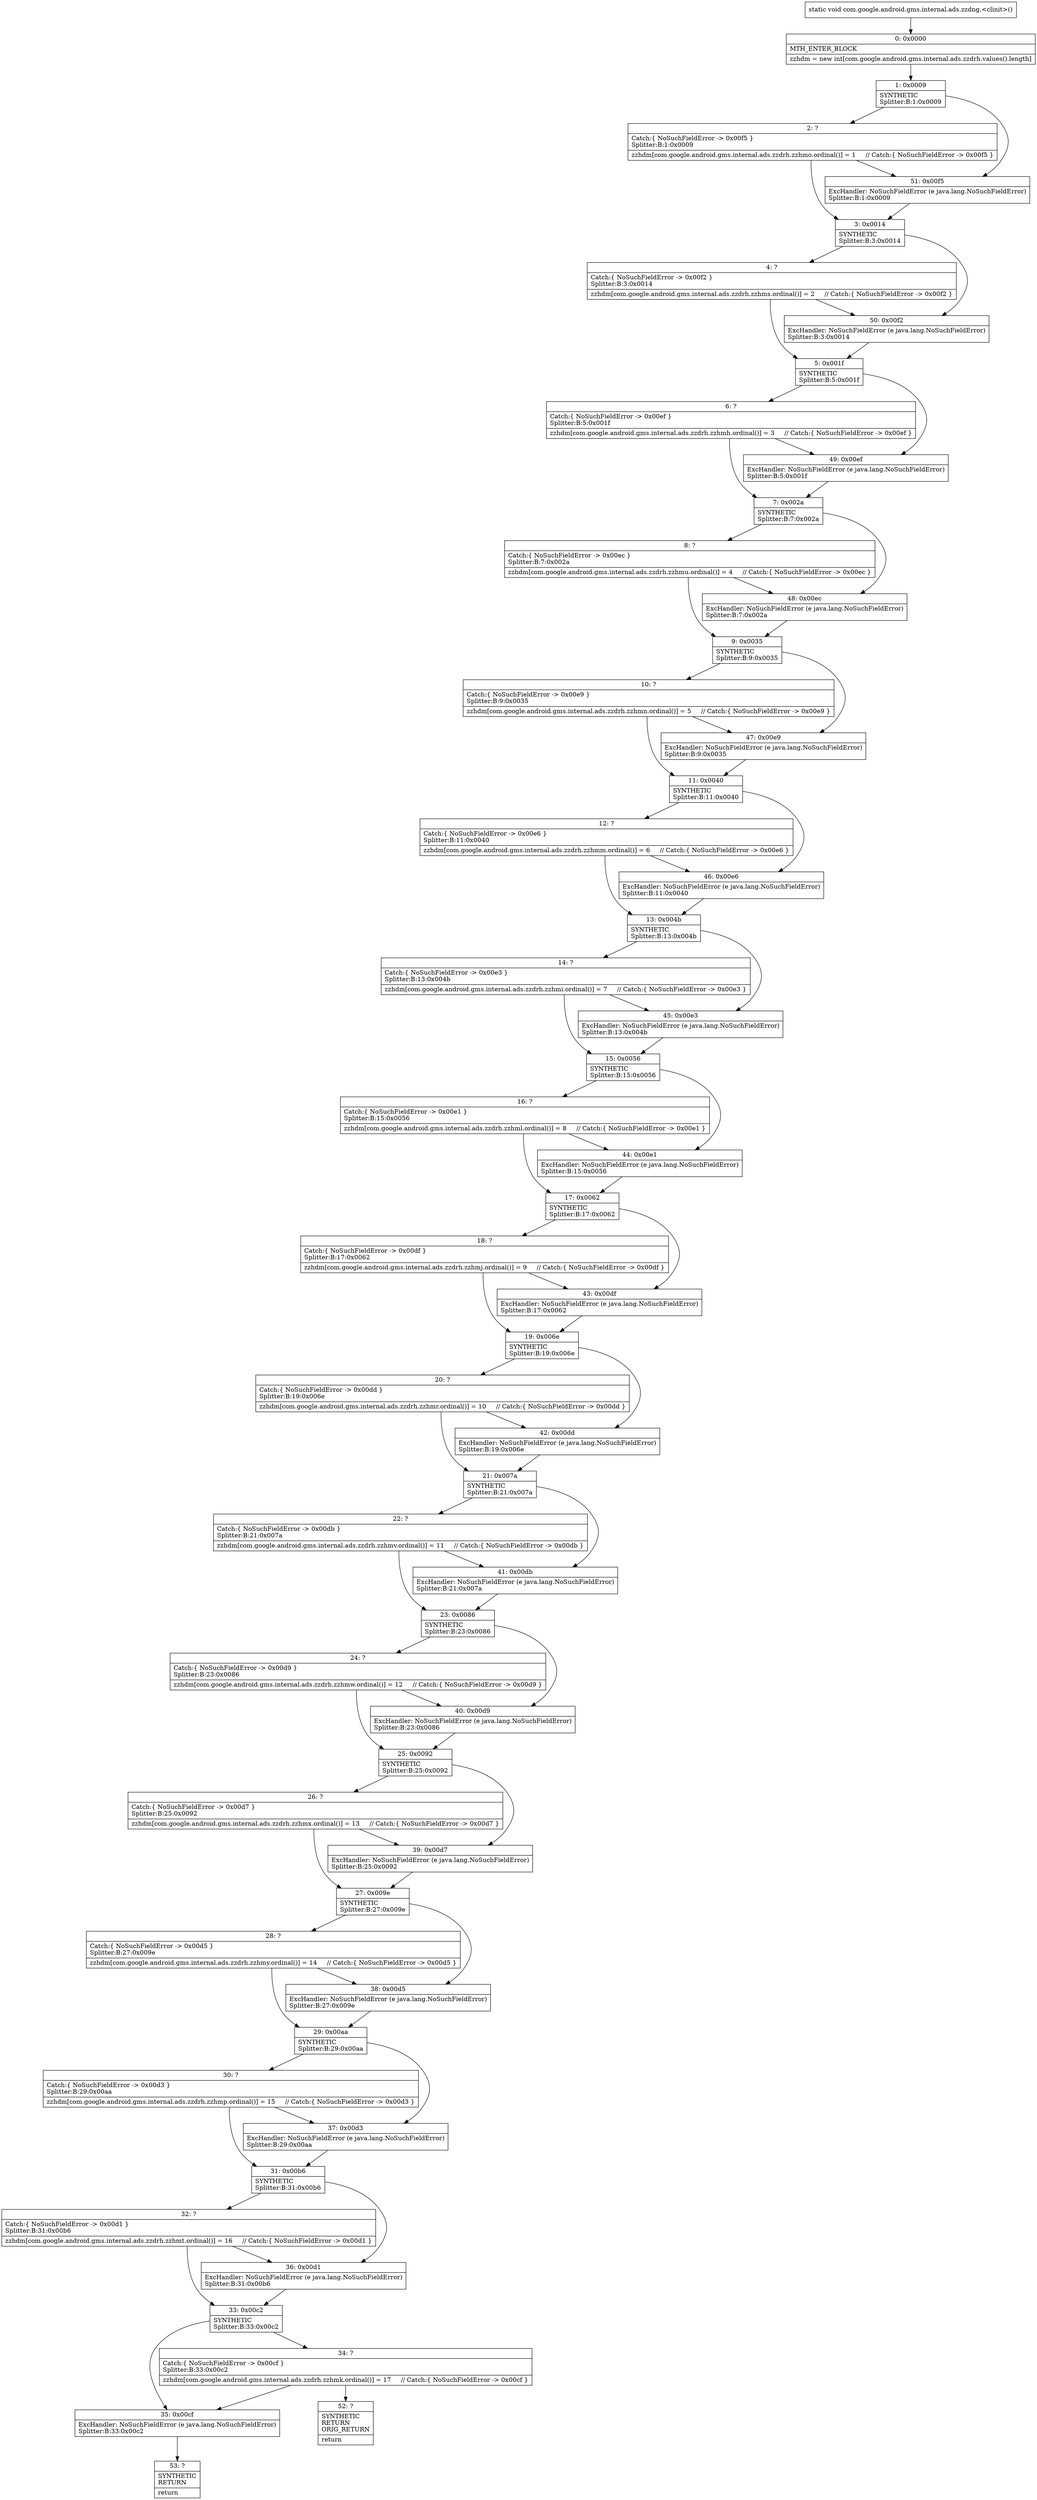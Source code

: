 digraph "CFG forcom.google.android.gms.internal.ads.zzdng.\<clinit\>()V" {
Node_0 [shape=record,label="{0\:\ 0x0000|MTH_ENTER_BLOCK\l|zzhdm = new int[com.google.android.gms.internal.ads.zzdrh.values().length]\l}"];
Node_1 [shape=record,label="{1\:\ 0x0009|SYNTHETIC\lSplitter:B:1:0x0009\l}"];
Node_2 [shape=record,label="{2\:\ ?|Catch:\{ NoSuchFieldError \-\> 0x00f5 \}\lSplitter:B:1:0x0009\l|zzhdm[com.google.android.gms.internal.ads.zzdrh.zzhmo.ordinal()] = 1     \/\/ Catch:\{ NoSuchFieldError \-\> 0x00f5 \}\l}"];
Node_3 [shape=record,label="{3\:\ 0x0014|SYNTHETIC\lSplitter:B:3:0x0014\l}"];
Node_4 [shape=record,label="{4\:\ ?|Catch:\{ NoSuchFieldError \-\> 0x00f2 \}\lSplitter:B:3:0x0014\l|zzhdm[com.google.android.gms.internal.ads.zzdrh.zzhms.ordinal()] = 2     \/\/ Catch:\{ NoSuchFieldError \-\> 0x00f2 \}\l}"];
Node_5 [shape=record,label="{5\:\ 0x001f|SYNTHETIC\lSplitter:B:5:0x001f\l}"];
Node_6 [shape=record,label="{6\:\ ?|Catch:\{ NoSuchFieldError \-\> 0x00ef \}\lSplitter:B:5:0x001f\l|zzhdm[com.google.android.gms.internal.ads.zzdrh.zzhmh.ordinal()] = 3     \/\/ Catch:\{ NoSuchFieldError \-\> 0x00ef \}\l}"];
Node_7 [shape=record,label="{7\:\ 0x002a|SYNTHETIC\lSplitter:B:7:0x002a\l}"];
Node_8 [shape=record,label="{8\:\ ?|Catch:\{ NoSuchFieldError \-\> 0x00ec \}\lSplitter:B:7:0x002a\l|zzhdm[com.google.android.gms.internal.ads.zzdrh.zzhmu.ordinal()] = 4     \/\/ Catch:\{ NoSuchFieldError \-\> 0x00ec \}\l}"];
Node_9 [shape=record,label="{9\:\ 0x0035|SYNTHETIC\lSplitter:B:9:0x0035\l}"];
Node_10 [shape=record,label="{10\:\ ?|Catch:\{ NoSuchFieldError \-\> 0x00e9 \}\lSplitter:B:9:0x0035\l|zzhdm[com.google.android.gms.internal.ads.zzdrh.zzhmn.ordinal()] = 5     \/\/ Catch:\{ NoSuchFieldError \-\> 0x00e9 \}\l}"];
Node_11 [shape=record,label="{11\:\ 0x0040|SYNTHETIC\lSplitter:B:11:0x0040\l}"];
Node_12 [shape=record,label="{12\:\ ?|Catch:\{ NoSuchFieldError \-\> 0x00e6 \}\lSplitter:B:11:0x0040\l|zzhdm[com.google.android.gms.internal.ads.zzdrh.zzhmm.ordinal()] = 6     \/\/ Catch:\{ NoSuchFieldError \-\> 0x00e6 \}\l}"];
Node_13 [shape=record,label="{13\:\ 0x004b|SYNTHETIC\lSplitter:B:13:0x004b\l}"];
Node_14 [shape=record,label="{14\:\ ?|Catch:\{ NoSuchFieldError \-\> 0x00e3 \}\lSplitter:B:13:0x004b\l|zzhdm[com.google.android.gms.internal.ads.zzdrh.zzhmi.ordinal()] = 7     \/\/ Catch:\{ NoSuchFieldError \-\> 0x00e3 \}\l}"];
Node_15 [shape=record,label="{15\:\ 0x0056|SYNTHETIC\lSplitter:B:15:0x0056\l}"];
Node_16 [shape=record,label="{16\:\ ?|Catch:\{ NoSuchFieldError \-\> 0x00e1 \}\lSplitter:B:15:0x0056\l|zzhdm[com.google.android.gms.internal.ads.zzdrh.zzhml.ordinal()] = 8     \/\/ Catch:\{ NoSuchFieldError \-\> 0x00e1 \}\l}"];
Node_17 [shape=record,label="{17\:\ 0x0062|SYNTHETIC\lSplitter:B:17:0x0062\l}"];
Node_18 [shape=record,label="{18\:\ ?|Catch:\{ NoSuchFieldError \-\> 0x00df \}\lSplitter:B:17:0x0062\l|zzhdm[com.google.android.gms.internal.ads.zzdrh.zzhmj.ordinal()] = 9     \/\/ Catch:\{ NoSuchFieldError \-\> 0x00df \}\l}"];
Node_19 [shape=record,label="{19\:\ 0x006e|SYNTHETIC\lSplitter:B:19:0x006e\l}"];
Node_20 [shape=record,label="{20\:\ ?|Catch:\{ NoSuchFieldError \-\> 0x00dd \}\lSplitter:B:19:0x006e\l|zzhdm[com.google.android.gms.internal.ads.zzdrh.zzhmr.ordinal()] = 10     \/\/ Catch:\{ NoSuchFieldError \-\> 0x00dd \}\l}"];
Node_21 [shape=record,label="{21\:\ 0x007a|SYNTHETIC\lSplitter:B:21:0x007a\l}"];
Node_22 [shape=record,label="{22\:\ ?|Catch:\{ NoSuchFieldError \-\> 0x00db \}\lSplitter:B:21:0x007a\l|zzhdm[com.google.android.gms.internal.ads.zzdrh.zzhmv.ordinal()] = 11     \/\/ Catch:\{ NoSuchFieldError \-\> 0x00db \}\l}"];
Node_23 [shape=record,label="{23\:\ 0x0086|SYNTHETIC\lSplitter:B:23:0x0086\l}"];
Node_24 [shape=record,label="{24\:\ ?|Catch:\{ NoSuchFieldError \-\> 0x00d9 \}\lSplitter:B:23:0x0086\l|zzhdm[com.google.android.gms.internal.ads.zzdrh.zzhmw.ordinal()] = 12     \/\/ Catch:\{ NoSuchFieldError \-\> 0x00d9 \}\l}"];
Node_25 [shape=record,label="{25\:\ 0x0092|SYNTHETIC\lSplitter:B:25:0x0092\l}"];
Node_26 [shape=record,label="{26\:\ ?|Catch:\{ NoSuchFieldError \-\> 0x00d7 \}\lSplitter:B:25:0x0092\l|zzhdm[com.google.android.gms.internal.ads.zzdrh.zzhmx.ordinal()] = 13     \/\/ Catch:\{ NoSuchFieldError \-\> 0x00d7 \}\l}"];
Node_27 [shape=record,label="{27\:\ 0x009e|SYNTHETIC\lSplitter:B:27:0x009e\l}"];
Node_28 [shape=record,label="{28\:\ ?|Catch:\{ NoSuchFieldError \-\> 0x00d5 \}\lSplitter:B:27:0x009e\l|zzhdm[com.google.android.gms.internal.ads.zzdrh.zzhmy.ordinal()] = 14     \/\/ Catch:\{ NoSuchFieldError \-\> 0x00d5 \}\l}"];
Node_29 [shape=record,label="{29\:\ 0x00aa|SYNTHETIC\lSplitter:B:29:0x00aa\l}"];
Node_30 [shape=record,label="{30\:\ ?|Catch:\{ NoSuchFieldError \-\> 0x00d3 \}\lSplitter:B:29:0x00aa\l|zzhdm[com.google.android.gms.internal.ads.zzdrh.zzhmp.ordinal()] = 15     \/\/ Catch:\{ NoSuchFieldError \-\> 0x00d3 \}\l}"];
Node_31 [shape=record,label="{31\:\ 0x00b6|SYNTHETIC\lSplitter:B:31:0x00b6\l}"];
Node_32 [shape=record,label="{32\:\ ?|Catch:\{ NoSuchFieldError \-\> 0x00d1 \}\lSplitter:B:31:0x00b6\l|zzhdm[com.google.android.gms.internal.ads.zzdrh.zzhmt.ordinal()] = 16     \/\/ Catch:\{ NoSuchFieldError \-\> 0x00d1 \}\l}"];
Node_33 [shape=record,label="{33\:\ 0x00c2|SYNTHETIC\lSplitter:B:33:0x00c2\l}"];
Node_34 [shape=record,label="{34\:\ ?|Catch:\{ NoSuchFieldError \-\> 0x00cf \}\lSplitter:B:33:0x00c2\l|zzhdm[com.google.android.gms.internal.ads.zzdrh.zzhmk.ordinal()] = 17     \/\/ Catch:\{ NoSuchFieldError \-\> 0x00cf \}\l}"];
Node_35 [shape=record,label="{35\:\ 0x00cf|ExcHandler: NoSuchFieldError (e java.lang.NoSuchFieldError)\lSplitter:B:33:0x00c2\l}"];
Node_36 [shape=record,label="{36\:\ 0x00d1|ExcHandler: NoSuchFieldError (e java.lang.NoSuchFieldError)\lSplitter:B:31:0x00b6\l}"];
Node_37 [shape=record,label="{37\:\ 0x00d3|ExcHandler: NoSuchFieldError (e java.lang.NoSuchFieldError)\lSplitter:B:29:0x00aa\l}"];
Node_38 [shape=record,label="{38\:\ 0x00d5|ExcHandler: NoSuchFieldError (e java.lang.NoSuchFieldError)\lSplitter:B:27:0x009e\l}"];
Node_39 [shape=record,label="{39\:\ 0x00d7|ExcHandler: NoSuchFieldError (e java.lang.NoSuchFieldError)\lSplitter:B:25:0x0092\l}"];
Node_40 [shape=record,label="{40\:\ 0x00d9|ExcHandler: NoSuchFieldError (e java.lang.NoSuchFieldError)\lSplitter:B:23:0x0086\l}"];
Node_41 [shape=record,label="{41\:\ 0x00db|ExcHandler: NoSuchFieldError (e java.lang.NoSuchFieldError)\lSplitter:B:21:0x007a\l}"];
Node_42 [shape=record,label="{42\:\ 0x00dd|ExcHandler: NoSuchFieldError (e java.lang.NoSuchFieldError)\lSplitter:B:19:0x006e\l}"];
Node_43 [shape=record,label="{43\:\ 0x00df|ExcHandler: NoSuchFieldError (e java.lang.NoSuchFieldError)\lSplitter:B:17:0x0062\l}"];
Node_44 [shape=record,label="{44\:\ 0x00e1|ExcHandler: NoSuchFieldError (e java.lang.NoSuchFieldError)\lSplitter:B:15:0x0056\l}"];
Node_45 [shape=record,label="{45\:\ 0x00e3|ExcHandler: NoSuchFieldError (e java.lang.NoSuchFieldError)\lSplitter:B:13:0x004b\l}"];
Node_46 [shape=record,label="{46\:\ 0x00e6|ExcHandler: NoSuchFieldError (e java.lang.NoSuchFieldError)\lSplitter:B:11:0x0040\l}"];
Node_47 [shape=record,label="{47\:\ 0x00e9|ExcHandler: NoSuchFieldError (e java.lang.NoSuchFieldError)\lSplitter:B:9:0x0035\l}"];
Node_48 [shape=record,label="{48\:\ 0x00ec|ExcHandler: NoSuchFieldError (e java.lang.NoSuchFieldError)\lSplitter:B:7:0x002a\l}"];
Node_49 [shape=record,label="{49\:\ 0x00ef|ExcHandler: NoSuchFieldError (e java.lang.NoSuchFieldError)\lSplitter:B:5:0x001f\l}"];
Node_50 [shape=record,label="{50\:\ 0x00f2|ExcHandler: NoSuchFieldError (e java.lang.NoSuchFieldError)\lSplitter:B:3:0x0014\l}"];
Node_51 [shape=record,label="{51\:\ 0x00f5|ExcHandler: NoSuchFieldError (e java.lang.NoSuchFieldError)\lSplitter:B:1:0x0009\l}"];
Node_52 [shape=record,label="{52\:\ ?|SYNTHETIC\lRETURN\lORIG_RETURN\l|return\l}"];
Node_53 [shape=record,label="{53\:\ ?|SYNTHETIC\lRETURN\l|return\l}"];
MethodNode[shape=record,label="{static void com.google.android.gms.internal.ads.zzdng.\<clinit\>() }"];
MethodNode -> Node_0;
Node_0 -> Node_1;
Node_1 -> Node_2;
Node_1 -> Node_51;
Node_2 -> Node_3;
Node_2 -> Node_51;
Node_3 -> Node_4;
Node_3 -> Node_50;
Node_4 -> Node_5;
Node_4 -> Node_50;
Node_5 -> Node_6;
Node_5 -> Node_49;
Node_6 -> Node_7;
Node_6 -> Node_49;
Node_7 -> Node_8;
Node_7 -> Node_48;
Node_8 -> Node_9;
Node_8 -> Node_48;
Node_9 -> Node_10;
Node_9 -> Node_47;
Node_10 -> Node_11;
Node_10 -> Node_47;
Node_11 -> Node_12;
Node_11 -> Node_46;
Node_12 -> Node_13;
Node_12 -> Node_46;
Node_13 -> Node_14;
Node_13 -> Node_45;
Node_14 -> Node_15;
Node_14 -> Node_45;
Node_15 -> Node_16;
Node_15 -> Node_44;
Node_16 -> Node_17;
Node_16 -> Node_44;
Node_17 -> Node_18;
Node_17 -> Node_43;
Node_18 -> Node_19;
Node_18 -> Node_43;
Node_19 -> Node_20;
Node_19 -> Node_42;
Node_20 -> Node_21;
Node_20 -> Node_42;
Node_21 -> Node_22;
Node_21 -> Node_41;
Node_22 -> Node_23;
Node_22 -> Node_41;
Node_23 -> Node_24;
Node_23 -> Node_40;
Node_24 -> Node_25;
Node_24 -> Node_40;
Node_25 -> Node_26;
Node_25 -> Node_39;
Node_26 -> Node_27;
Node_26 -> Node_39;
Node_27 -> Node_28;
Node_27 -> Node_38;
Node_28 -> Node_29;
Node_28 -> Node_38;
Node_29 -> Node_30;
Node_29 -> Node_37;
Node_30 -> Node_31;
Node_30 -> Node_37;
Node_31 -> Node_32;
Node_31 -> Node_36;
Node_32 -> Node_33;
Node_32 -> Node_36;
Node_33 -> Node_34;
Node_33 -> Node_35;
Node_34 -> Node_35;
Node_34 -> Node_52;
Node_35 -> Node_53;
Node_36 -> Node_33;
Node_37 -> Node_31;
Node_38 -> Node_29;
Node_39 -> Node_27;
Node_40 -> Node_25;
Node_41 -> Node_23;
Node_42 -> Node_21;
Node_43 -> Node_19;
Node_44 -> Node_17;
Node_45 -> Node_15;
Node_46 -> Node_13;
Node_47 -> Node_11;
Node_48 -> Node_9;
Node_49 -> Node_7;
Node_50 -> Node_5;
Node_51 -> Node_3;
}

